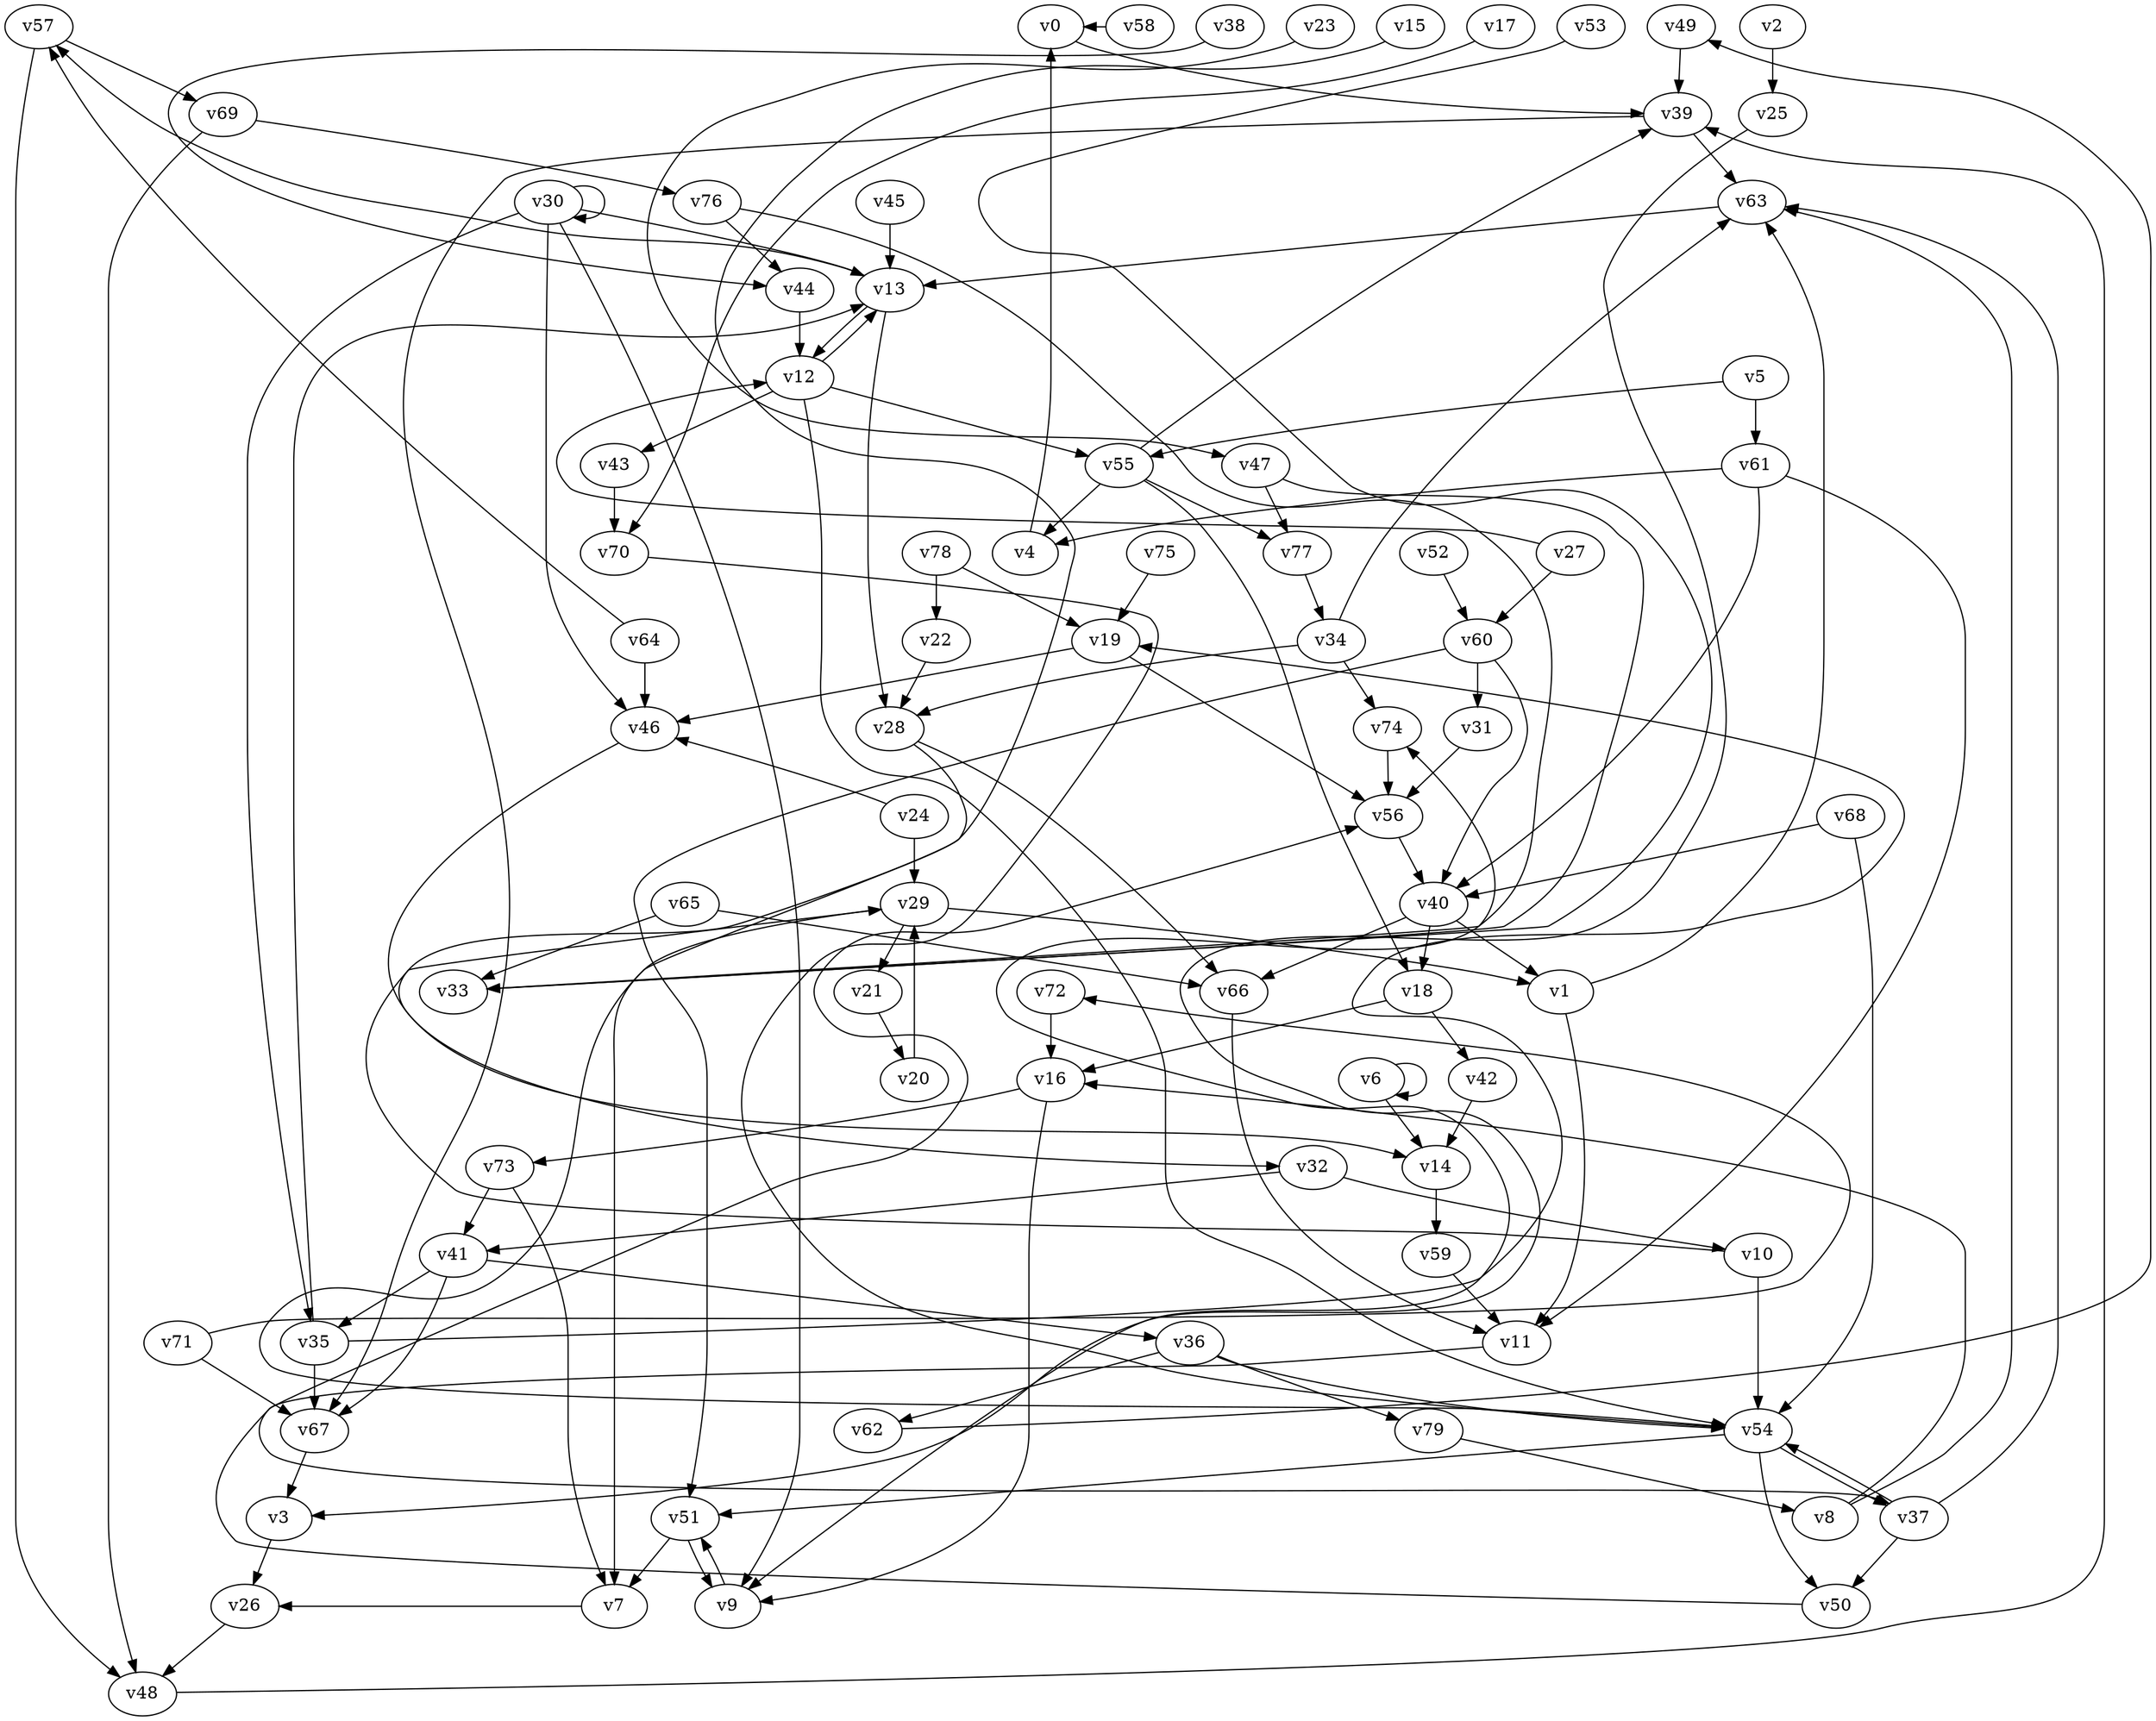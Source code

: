 // Benchmark game 107 - 80 vertices
// time_bound: 38
// targets: v68
digraph G {
    v0 [name="v0", player=0];
    v1 [name="v1", player=0];
    v2 [name="v2", player=0];
    v3 [name="v3", player=0];
    v4 [name="v4", player=1];
    v5 [name="v5", player=0];
    v6 [name="v6", player=0];
    v7 [name="v7", player=1];
    v8 [name="v8", player=0];
    v9 [name="v9", player=0];
    v10 [name="v10", player=0];
    v11 [name="v11", player=0];
    v12 [name="v12", player=0];
    v13 [name="v13", player=1];
    v14 [name="v14", player=0];
    v15 [name="v15", player=1];
    v16 [name="v16", player=1];
    v17 [name="v17", player=0];
    v18 [name="v18", player=0];
    v19 [name="v19", player=1];
    v20 [name="v20", player=0];
    v21 [name="v21", player=1];
    v22 [name="v22", player=1];
    v23 [name="v23", player=1];
    v24 [name="v24", player=1];
    v25 [name="v25", player=0];
    v26 [name="v26", player=0];
    v27 [name="v27", player=1];
    v28 [name="v28", player=1];
    v29 [name="v29", player=1];
    v30 [name="v30", player=1];
    v31 [name="v31", player=1];
    v32 [name="v32", player=0];
    v33 [name="v33", player=0];
    v34 [name="v34", player=1];
    v35 [name="v35", player=0];
    v36 [name="v36", player=1];
    v37 [name="v37", player=1];
    v38 [name="v38", player=0];
    v39 [name="v39", player=1];
    v40 [name="v40", player=1];
    v41 [name="v41", player=0];
    v42 [name="v42", player=1];
    v43 [name="v43", player=1];
    v44 [name="v44", player=1];
    v45 [name="v45", player=1];
    v46 [name="v46", player=0];
    v47 [name="v47", player=1];
    v48 [name="v48", player=1];
    v49 [name="v49", player=0];
    v50 [name="v50", player=1];
    v51 [name="v51", player=1];
    v52 [name="v52", player=0];
    v53 [name="v53", player=0];
    v54 [name="v54", player=1];
    v55 [name="v55", player=1];
    v56 [name="v56", player=0];
    v57 [name="v57", player=0];
    v58 [name="v58", player=0];
    v59 [name="v59", player=0];
    v60 [name="v60", player=1];
    v61 [name="v61", player=0];
    v62 [name="v62", player=0];
    v63 [name="v63", player=0];
    v64 [name="v64", player=0];
    v65 [name="v65", player=1];
    v66 [name="v66", player=0];
    v67 [name="v67", player=1];
    v68 [name="v68", player=0, target=1];
    v69 [name="v69", player=0];
    v70 [name="v70", player=0];
    v71 [name="v71", player=0];
    v72 [name="v72", player=1];
    v73 [name="v73", player=1];
    v74 [name="v74", player=1];
    v75 [name="v75", player=1];
    v76 [name="v76", player=0];
    v77 [name="v77", player=0];
    v78 [name="v78", player=0];
    v79 [name="v79", player=0];

    v0 -> v39;
    v1 -> v11;
    v2 -> v25;
    v3 -> v26;
    v4 -> v0;
    v5 -> v55 [constraint="t >= 4"];
    v6 -> v6;
    v7 -> v26 [constraint="t < 9"];
    v8 -> v16;
    v9 -> v51;
    v10 -> v29 [constraint="t < 6"];
    v11 -> v37 [constraint="t mod 3 == 0"];
    v12 -> v13 [constraint="t < 6"];
    v13 -> v57 [constraint="t mod 4 == 2"];
    v14 -> v59;
    v15 -> v32 [constraint="t >= 5"];
    v16 -> v73;
    v17 -> v70 [constraint="t mod 2 == 0"];
    v18 -> v42;
    v19 -> v56;
    v20 -> v29;
    v21 -> v20;
    v22 -> v28;
    v23 -> v47 [constraint="t < 8"];
    v24 -> v46 [constraint="t >= 2"];
    v25 -> v3 [constraint="t >= 5"];
    v26 -> v48;
    v27 -> v12 [constraint="t < 10"];
    v28 -> v54 [constraint="t < 14"];
    v29 -> v21;
    v30 -> v46;
    v31 -> v56;
    v32 -> v10;
    v33 -> v74 [constraint="t < 6"];
    v34 -> v63;
    v35 -> v19 [constraint="t < 15"];
    v36 -> v79;
    v37 -> v63;
    v38 -> v44 [constraint="t >= 3"];
    v39 -> v67;
    v40 -> v66;
    v41 -> v67;
    v42 -> v14;
    v43 -> v70;
    v44 -> v12;
    v45 -> v13;
    v46 -> v14 [constraint="t < 7"];
    v47 -> v33 [constraint="t < 13"];
    v48 -> v39;
    v49 -> v39;
    v50 -> v56 [constraint="t mod 3 == 1"];
    v51 -> v9;
    v52 -> v60;
    v53 -> v33 [constraint="t >= 4"];
    v54 -> v51;
    v55 -> v39;
    v56 -> v40;
    v57 -> v69;
    v58 -> v0 [constraint="t >= 1"];
    v59 -> v11;
    v60 -> v51;
    v61 -> v11;
    v62 -> v49 [constraint="t mod 2 == 0"];
    v63 -> v13;
    v64 -> v57 [constraint="t >= 1"];
    v65 -> v66;
    v66 -> v11;
    v67 -> v3;
    v68 -> v40;
    v69 -> v48;
    v70 -> v54 [constraint="t >= 1"];
    v71 -> v72 [constraint="t mod 4 == 2"];
    v72 -> v16;
    v73 -> v7;
    v74 -> v56;
    v75 -> v19;
    v76 -> v9 [constraint="t < 8"];
    v77 -> v34;
    v78 -> v22;
    v79 -> v8;
    v60 -> v40;
    v37 -> v50;
    v55 -> v18;
    v35 -> v67;
    v18 -> v16;
    v29 -> v7;
    v54 -> v37;
    v16 -> v9;
    v10 -> v54;
    v65 -> v33;
    v51 -> v7;
    v28 -> v66;
    v76 -> v44;
    v12 -> v43;
    v78 -> v19;
    v30 -> v35;
    v54 -> v50;
    v40 -> v18;
    v8 -> v63;
    v36 -> v54;
    v32 -> v41;
    v24 -> v29;
    v12 -> v55;
    v34 -> v74;
    v40 -> v1;
    v55 -> v4;
    v41 -> v36;
    v13 -> v12;
    v27 -> v60;
    v13 -> v28;
    v37 -> v54;
    v30 -> v13;
    v1 -> v63;
    v69 -> v76;
    v5 -> v61;
    v68 -> v54;
    v73 -> v41;
    v57 -> v48;
    v6 -> v14;
    v71 -> v67;
    v29 -> v1;
    v35 -> v13;
    v41 -> v35;
    v36 -> v62;
    v39 -> v63;
    v30 -> v30;
    v34 -> v28;
    v47 -> v77;
    v60 -> v31;
    v55 -> v77;
    v61 -> v4;
    v12 -> v54;
    v64 -> v46;
    v19 -> v46;
    v30 -> v9;
    v61 -> v40;
}
